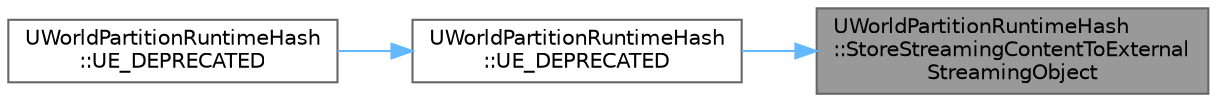 digraph "UWorldPartitionRuntimeHash::StoreStreamingContentToExternalStreamingObject"
{
 // INTERACTIVE_SVG=YES
 // LATEX_PDF_SIZE
  bgcolor="transparent";
  edge [fontname=Helvetica,fontsize=10,labelfontname=Helvetica,labelfontsize=10];
  node [fontname=Helvetica,fontsize=10,shape=box,height=0.2,width=0.4];
  rankdir="RL";
  Node1 [id="Node000001",label="UWorldPartitionRuntimeHash\l::StoreStreamingContentToExternal\lStreamingObject",height=0.2,width=0.4,color="gray40", fillcolor="grey60", style="filled", fontcolor="black",tooltip=" "];
  Node1 -> Node2 [id="edge1_Node000001_Node000002",dir="back",color="steelblue1",style="solid",tooltip=" "];
  Node2 [id="Node000002",label="UWorldPartitionRuntimeHash\l::UE_DEPRECATED",height=0.2,width=0.4,color="grey40", fillcolor="white", style="filled",URL="$dd/d78/classUWorldPartitionRuntimeHash.html#a6b2febdcc456c8538d3759dcbd84f03c",tooltip=" "];
  Node2 -> Node3 [id="edge2_Node000002_Node000003",dir="back",color="steelblue1",style="solid",tooltip=" "];
  Node3 [id="Node000003",label="UWorldPartitionRuntimeHash\l::UE_DEPRECATED",height=0.2,width=0.4,color="grey40", fillcolor="white", style="filled",URL="$dd/d78/classUWorldPartitionRuntimeHash.html#ad67e0ae3537fd694a677a11feafc73e2",tooltip=" "];
}
